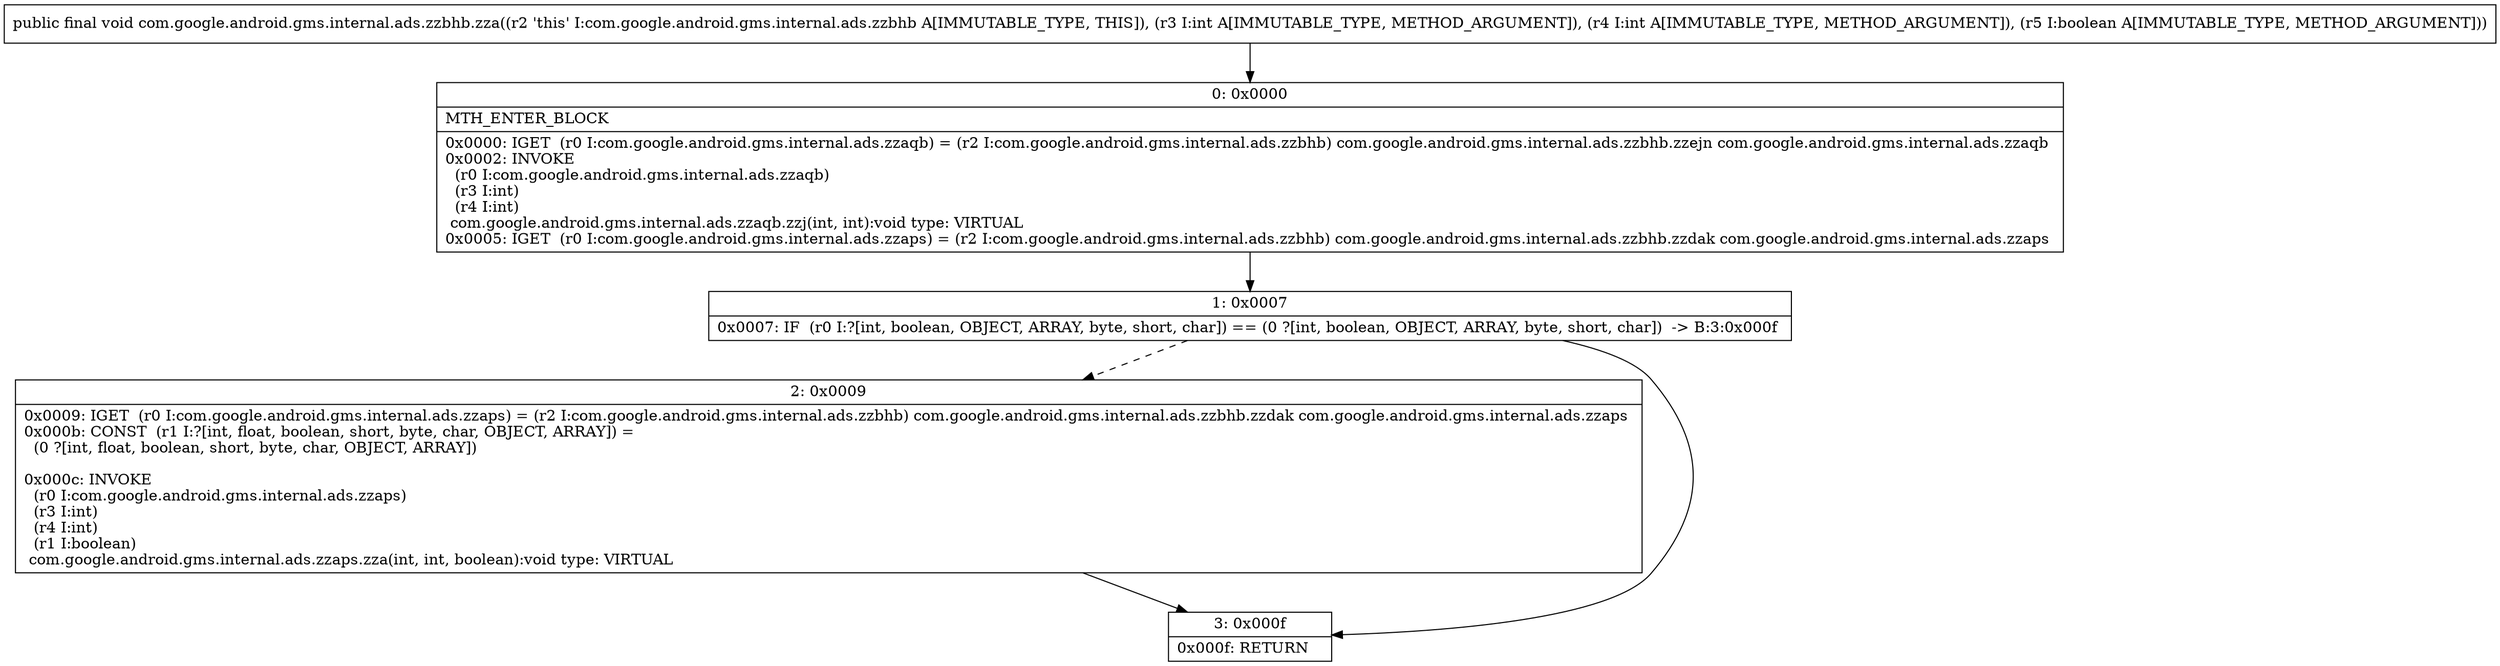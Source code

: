 digraph "CFG forcom.google.android.gms.internal.ads.zzbhb.zza(IIZ)V" {
Node_0 [shape=record,label="{0\:\ 0x0000|MTH_ENTER_BLOCK\l|0x0000: IGET  (r0 I:com.google.android.gms.internal.ads.zzaqb) = (r2 I:com.google.android.gms.internal.ads.zzbhb) com.google.android.gms.internal.ads.zzbhb.zzejn com.google.android.gms.internal.ads.zzaqb \l0x0002: INVOKE  \l  (r0 I:com.google.android.gms.internal.ads.zzaqb)\l  (r3 I:int)\l  (r4 I:int)\l com.google.android.gms.internal.ads.zzaqb.zzj(int, int):void type: VIRTUAL \l0x0005: IGET  (r0 I:com.google.android.gms.internal.ads.zzaps) = (r2 I:com.google.android.gms.internal.ads.zzbhb) com.google.android.gms.internal.ads.zzbhb.zzdak com.google.android.gms.internal.ads.zzaps \l}"];
Node_1 [shape=record,label="{1\:\ 0x0007|0x0007: IF  (r0 I:?[int, boolean, OBJECT, ARRAY, byte, short, char]) == (0 ?[int, boolean, OBJECT, ARRAY, byte, short, char])  \-\> B:3:0x000f \l}"];
Node_2 [shape=record,label="{2\:\ 0x0009|0x0009: IGET  (r0 I:com.google.android.gms.internal.ads.zzaps) = (r2 I:com.google.android.gms.internal.ads.zzbhb) com.google.android.gms.internal.ads.zzbhb.zzdak com.google.android.gms.internal.ads.zzaps \l0x000b: CONST  (r1 I:?[int, float, boolean, short, byte, char, OBJECT, ARRAY]) = \l  (0 ?[int, float, boolean, short, byte, char, OBJECT, ARRAY])\l \l0x000c: INVOKE  \l  (r0 I:com.google.android.gms.internal.ads.zzaps)\l  (r3 I:int)\l  (r4 I:int)\l  (r1 I:boolean)\l com.google.android.gms.internal.ads.zzaps.zza(int, int, boolean):void type: VIRTUAL \l}"];
Node_3 [shape=record,label="{3\:\ 0x000f|0x000f: RETURN   \l}"];
MethodNode[shape=record,label="{public final void com.google.android.gms.internal.ads.zzbhb.zza((r2 'this' I:com.google.android.gms.internal.ads.zzbhb A[IMMUTABLE_TYPE, THIS]), (r3 I:int A[IMMUTABLE_TYPE, METHOD_ARGUMENT]), (r4 I:int A[IMMUTABLE_TYPE, METHOD_ARGUMENT]), (r5 I:boolean A[IMMUTABLE_TYPE, METHOD_ARGUMENT])) }"];
MethodNode -> Node_0;
Node_0 -> Node_1;
Node_1 -> Node_2[style=dashed];
Node_1 -> Node_3;
Node_2 -> Node_3;
}

